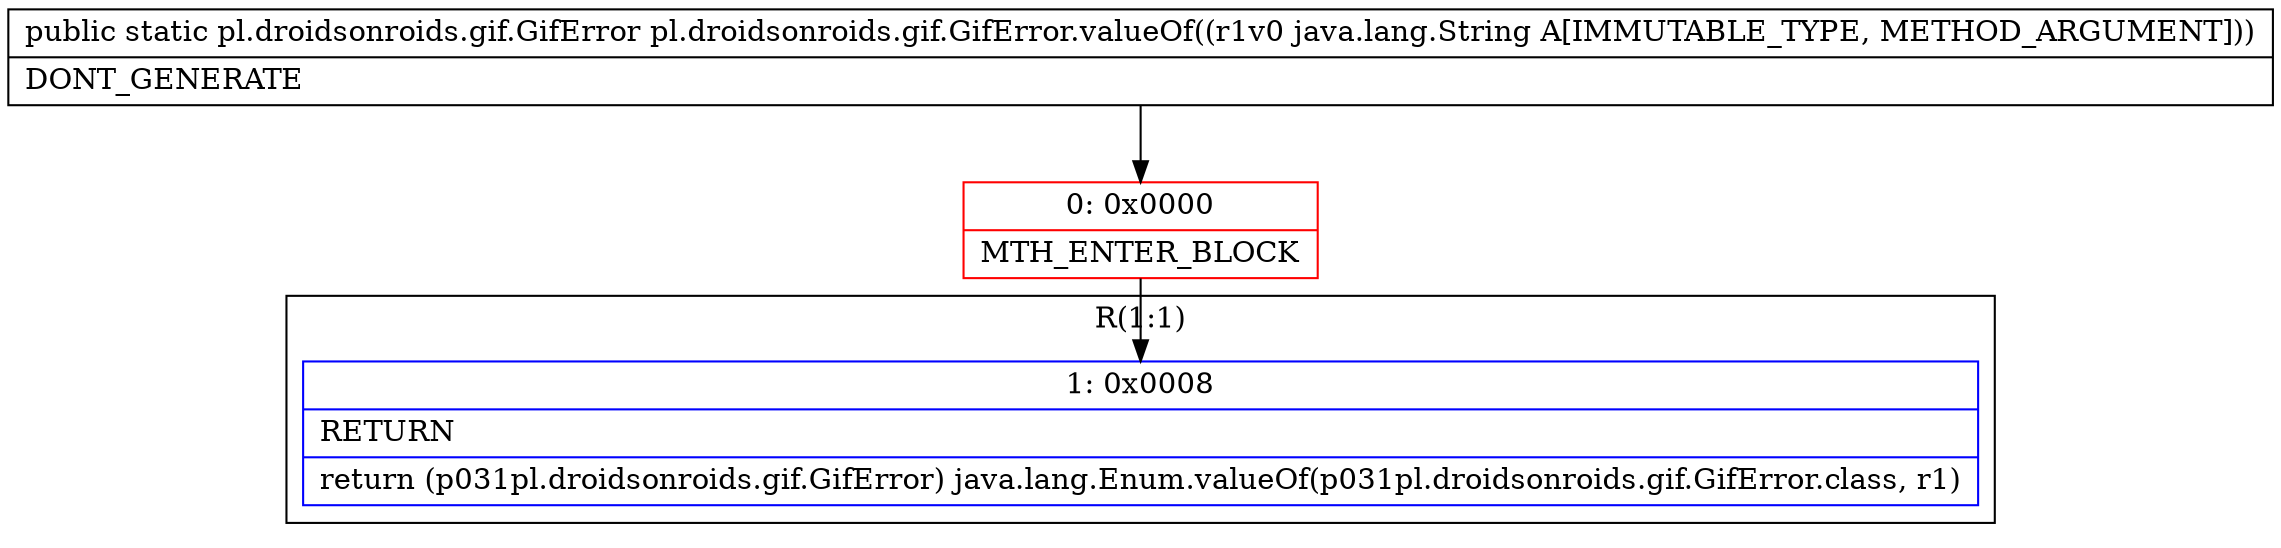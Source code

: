 digraph "CFG forpl.droidsonroids.gif.GifError.valueOf(Ljava\/lang\/String;)Lpl\/droidsonroids\/gif\/GifError;" {
subgraph cluster_Region_1564498170 {
label = "R(1:1)";
node [shape=record,color=blue];
Node_1 [shape=record,label="{1\:\ 0x0008|RETURN\l|return (p031pl.droidsonroids.gif.GifError) java.lang.Enum.valueOf(p031pl.droidsonroids.gif.GifError.class, r1)\l}"];
}
Node_0 [shape=record,color=red,label="{0\:\ 0x0000|MTH_ENTER_BLOCK\l}"];
MethodNode[shape=record,label="{public static pl.droidsonroids.gif.GifError pl.droidsonroids.gif.GifError.valueOf((r1v0 java.lang.String A[IMMUTABLE_TYPE, METHOD_ARGUMENT]))  | DONT_GENERATE\l}"];
MethodNode -> Node_0;
Node_0 -> Node_1;
}

